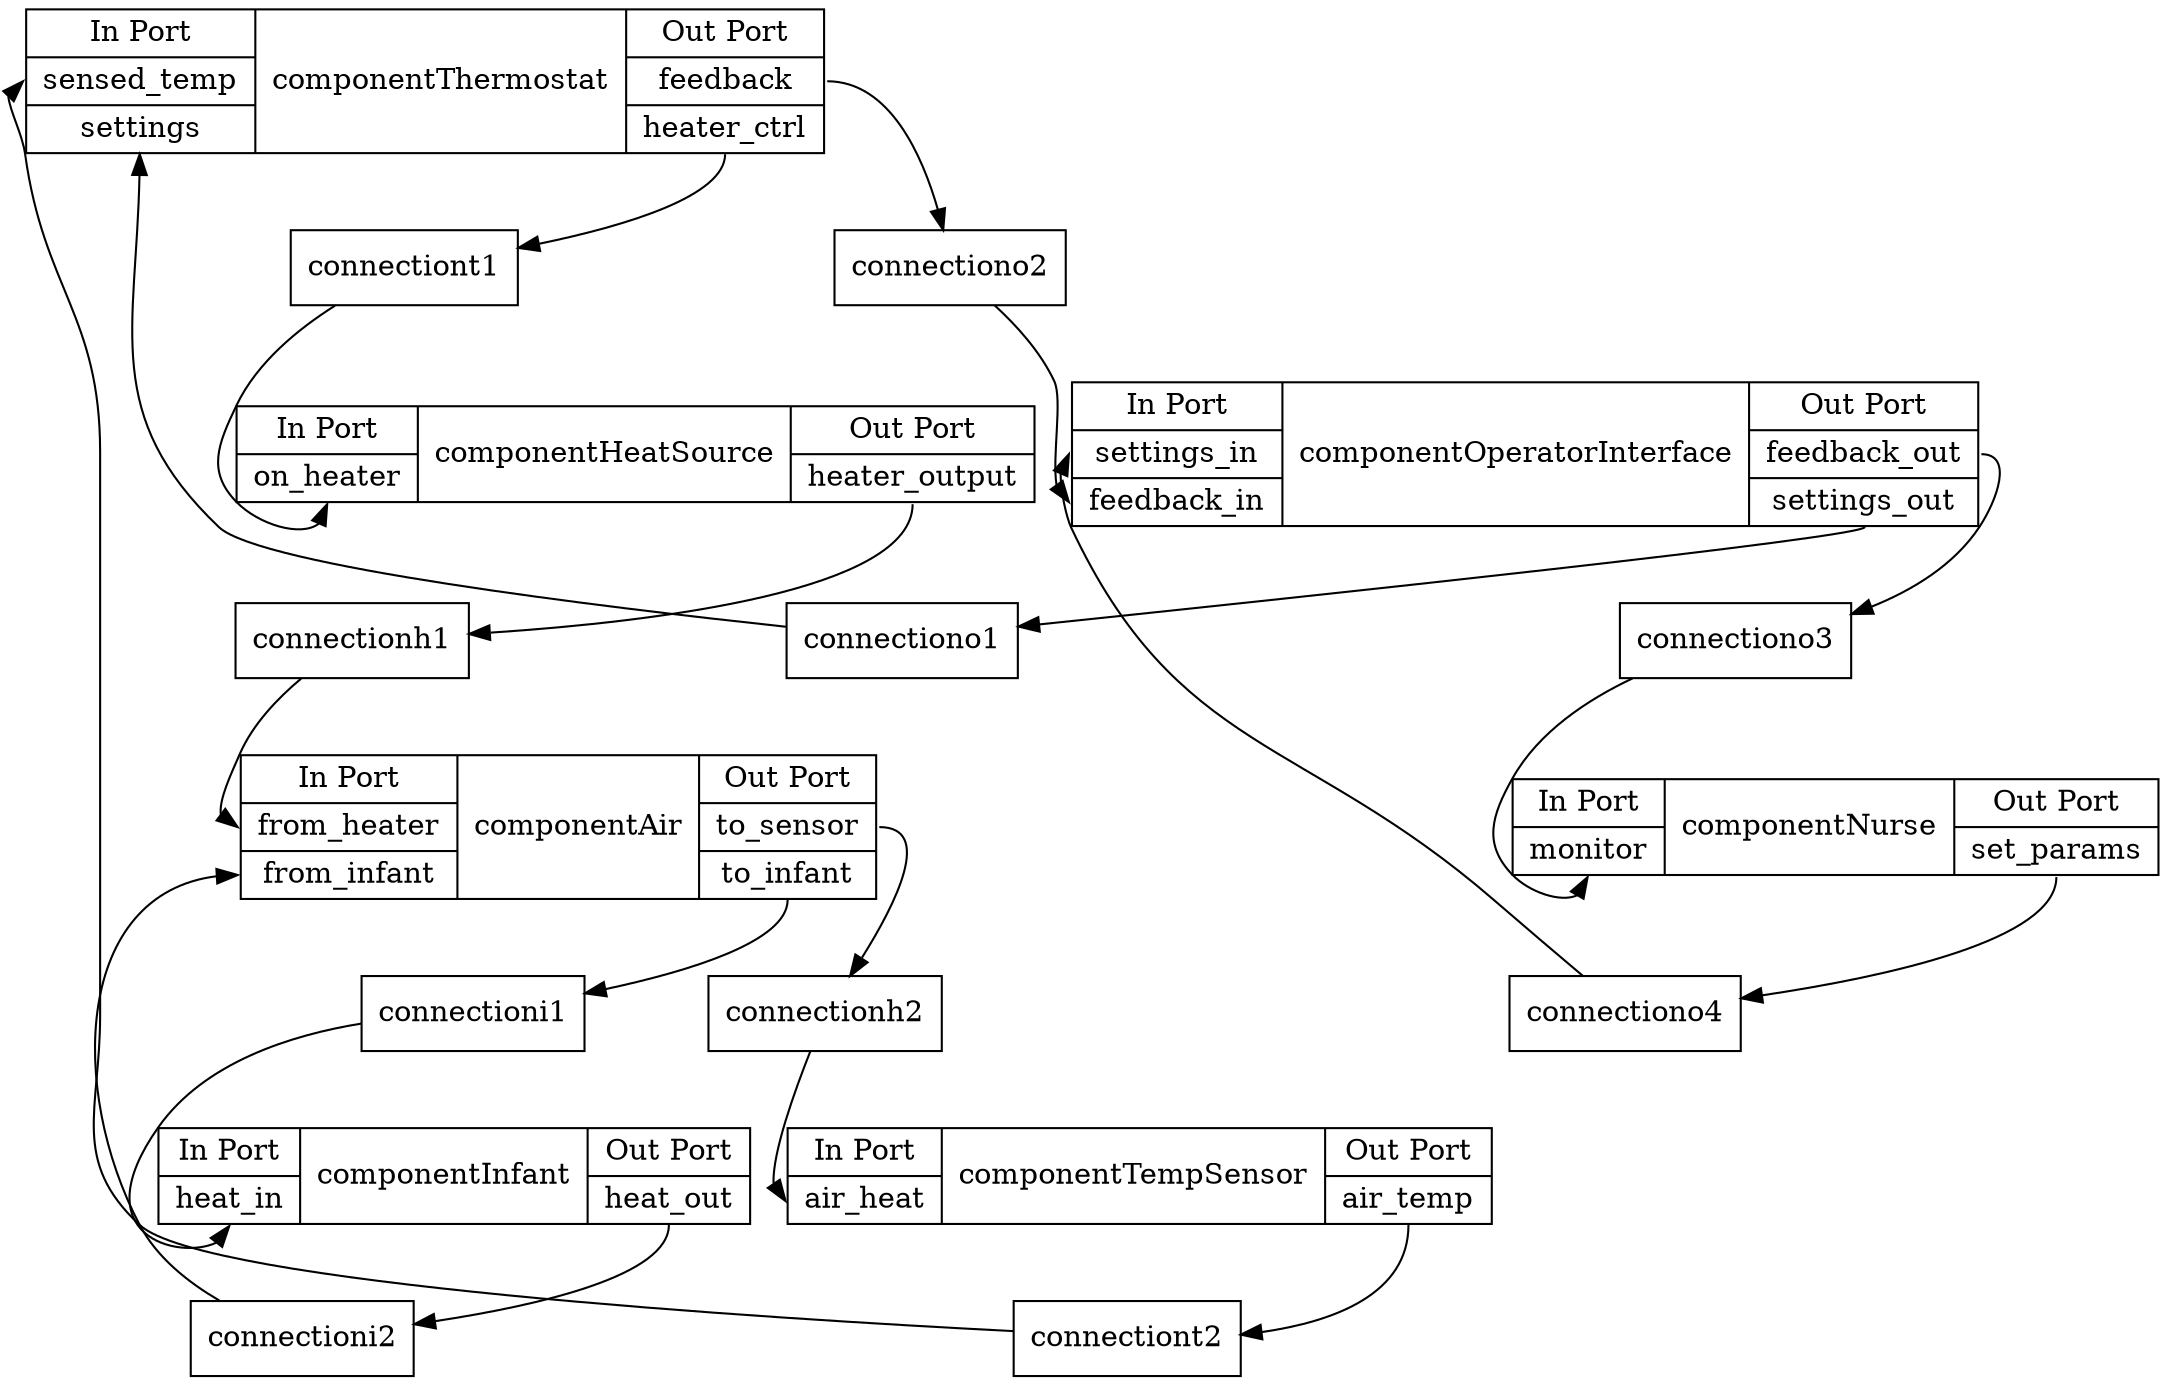 strict digraph G {
  Thermostat [ label="{In Port|<sensed_temp>sensed_temp|<settings>settings} |component
Thermostat|{Out Port|<feedback>feedback|<heater_ctrl>heater_ctrl} " shape="record" ];
  Nurse [ label="{In Port|<monitor>monitor} |component
Nurse|{Out Port|<set_params>set_params} " shape="record" ];
  Air [ label="{In Port|<from_heater>from_heater|<from_infant>from_infant} |component
Air|{Out Port|<to_sensor>to_sensor|<to_infant>to_infant} " shape="record" ];
  Infant [ label="{In Port|<heat_in>heat_in} |component
Infant|{Out Port|<heat_out>heat_out} " shape="record" ];
  OperatorInterface [ label="{In Port|<settings_in>settings_in|<feedback_in>feedback_in} |component
OperatorInterface|{Out Port|<feedback_out>feedback_out|<settings_out>settings_out} " shape="record" ];
  HeatSource [ label="{In Port|<on_heater>on_heater} |component
HeatSource|{Out Port|<heater_output>heater_output} " shape="record" ];
  TempSensor [ label="{In Port|<air_heat>air_heat} |component
TempSensor|{Out Port|<air_temp>air_temp} " shape="record" ];
  i1 [ label="connection
i1" shape="record" ];
  t1 [ label="connection
t1" shape="record" ];
  o3 [ label="connection
o3" shape="record" ];
  h1 [ label="connection
h1" shape="record" ];
  o2 [ label="connection
o2" shape="record" ];
  i2 [ label="connection
i2" shape="record" ];
  t2 [ label="connection
t2" shape="record" ];
  o1 [ label="connection
o1" shape="record" ];
  o4 [ label="connection
o4" shape="record" ];
  h2 [ label="connection
h2" shape="record" ];
  Air -> i1 [ tailport="to_infant" ];
  i1 -> Infant [ headport="heat_in" ];
  Thermostat -> t1 [ tailport="heater_ctrl" ];
  t1 -> HeatSource [ headport="on_heater" ];
  OperatorInterface -> o3 [ tailport="feedback_out" ];
  o3 -> Nurse [ headport="monitor" ];
  HeatSource -> h1 [ tailport="heater_output" ];
  h1 -> Air [ headport="from_heater" ];
  Thermostat -> o2 [ tailport="feedback" ];
  o2 -> OperatorInterface [ headport="feedback_in" ];
  Infant -> i2 [ tailport="heat_out" ];
  i2 -> Air [ headport="from_infant" ];
  TempSensor -> t2 [ tailport="air_temp" ];
  t2 -> Thermostat [ headport="sensed_temp" ];
  OperatorInterface -> o1 [ tailport="settings_out" ];
  o1 -> Thermostat [ headport="settings" ];
  Nurse -> o4 [ tailport="set_params" ];
  o4 -> OperatorInterface [ headport="settings_in" ];
  Air -> h2 [ tailport="to_sensor" ];
  h2 -> TempSensor [ headport="air_heat" ];
}

